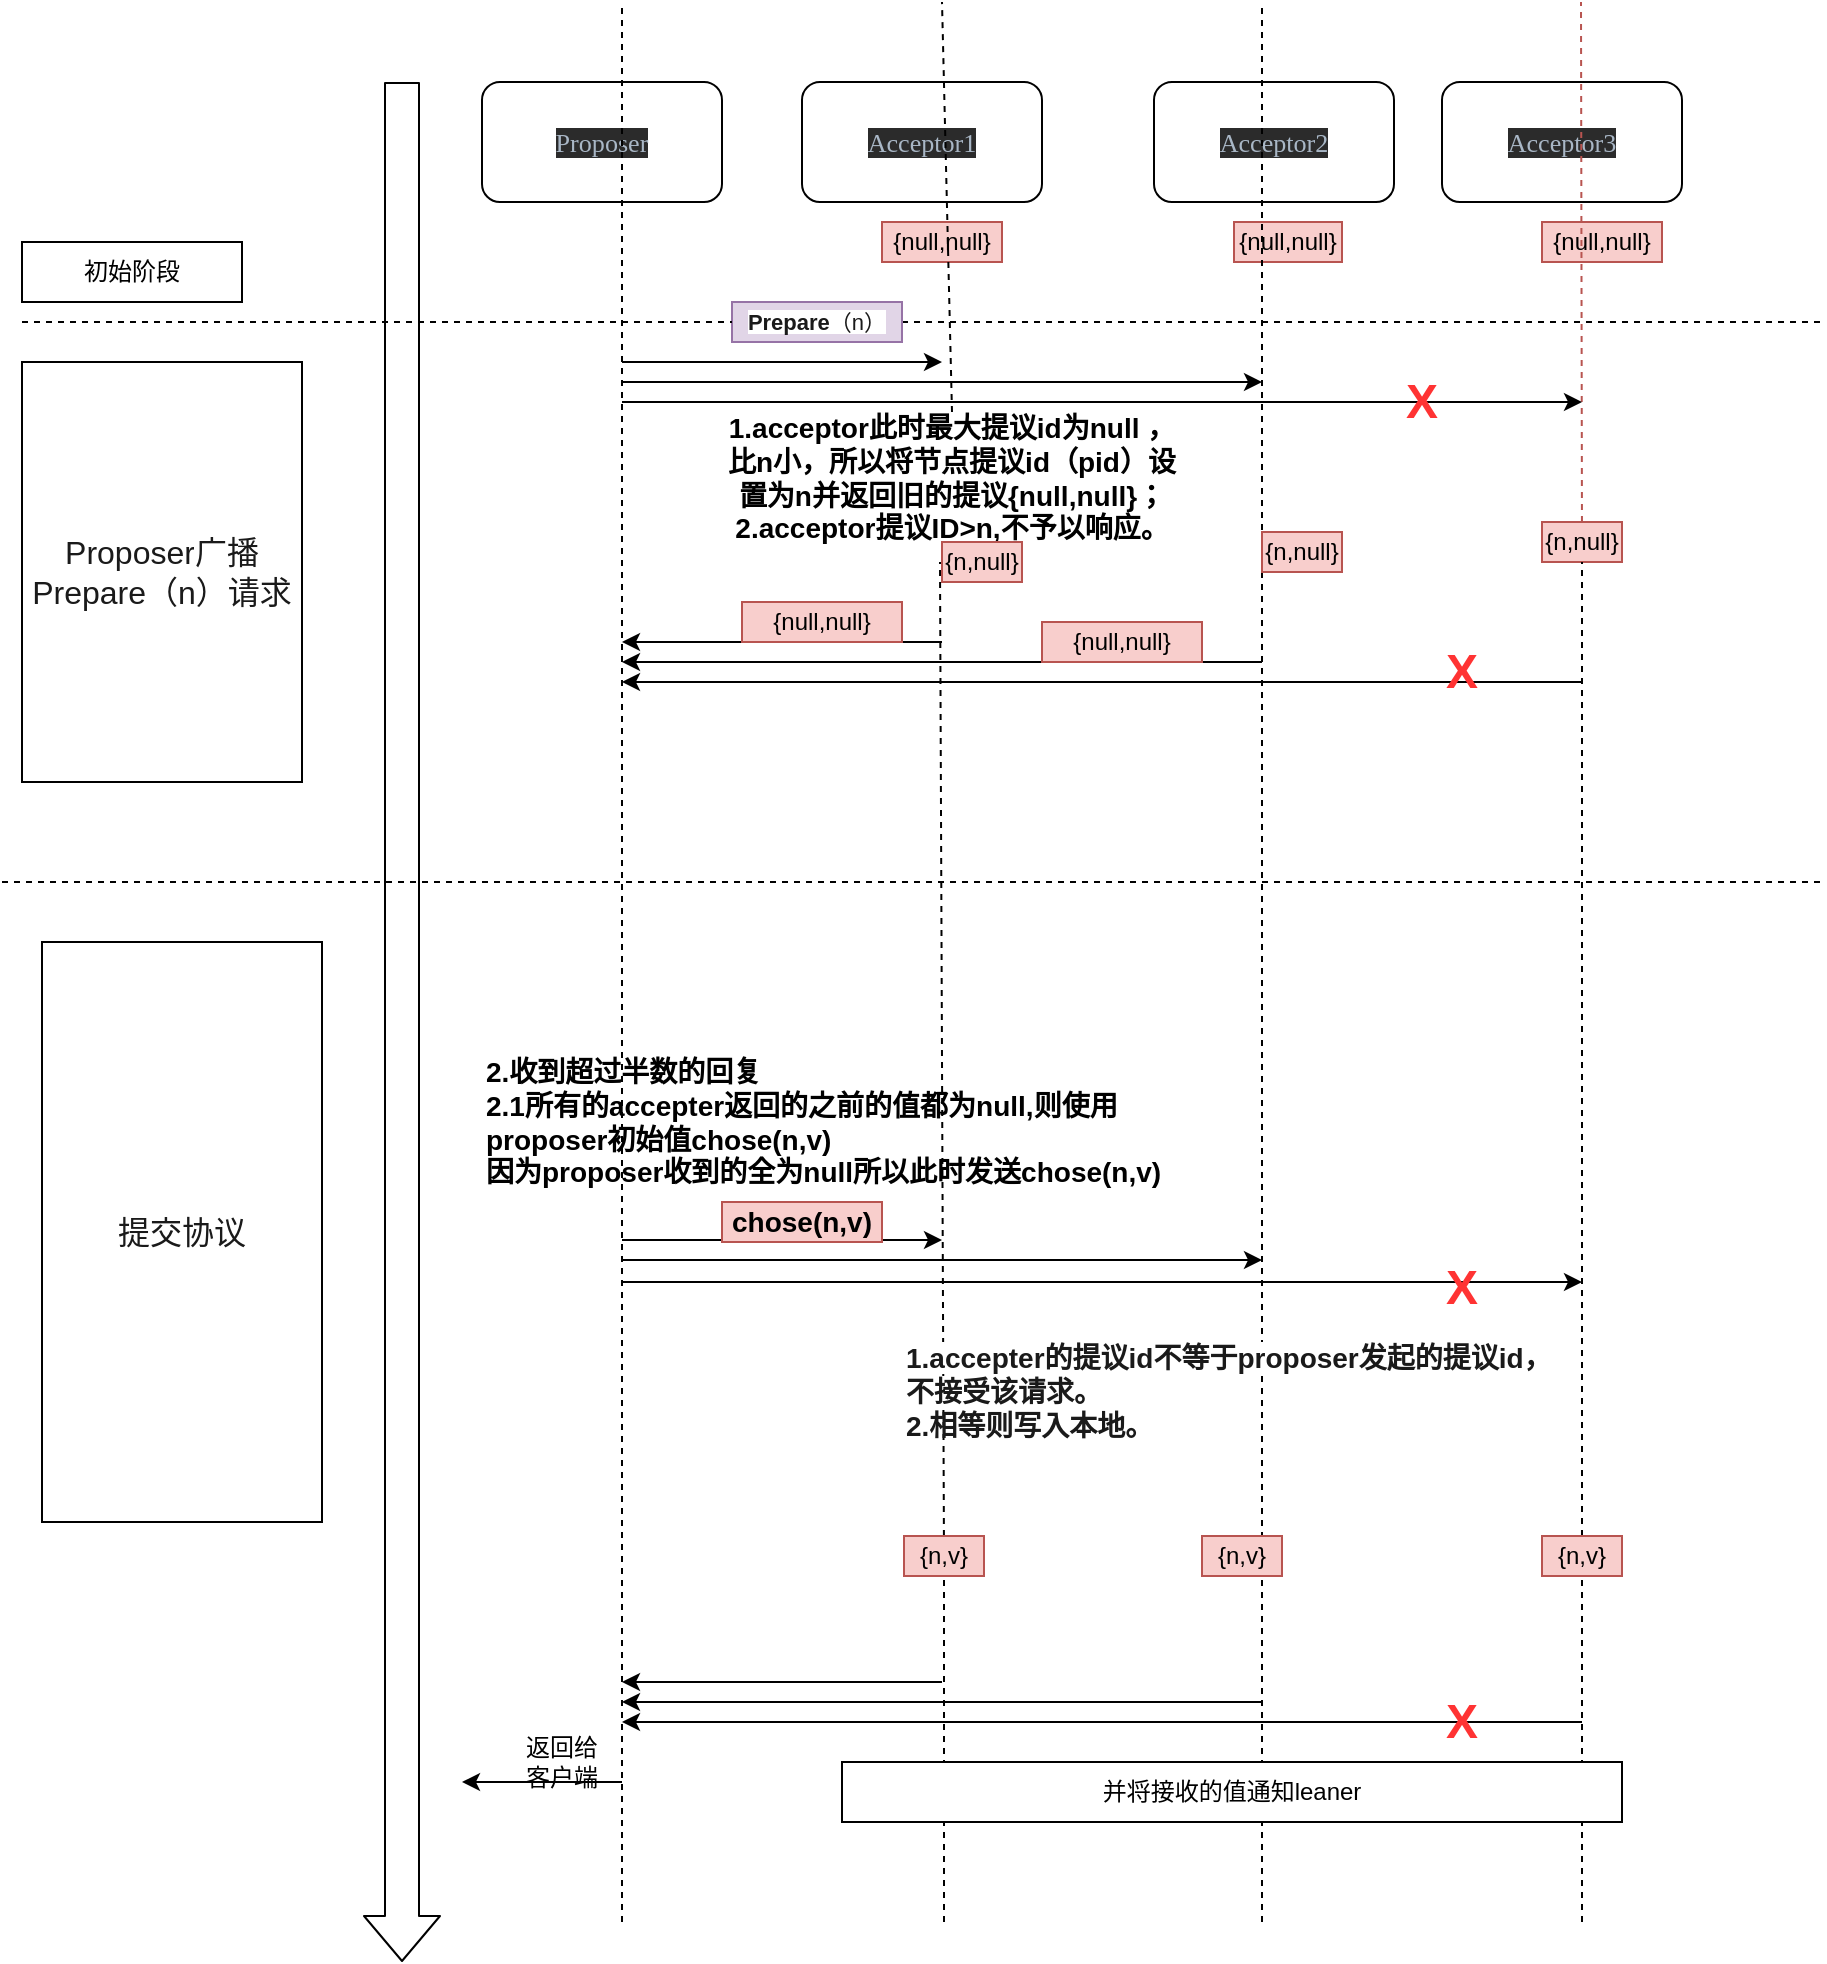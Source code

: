 <mxfile version="12.9.7" type="github">
  <diagram id="Tc_pUu0b5OjexrBTVaqU" name="Page-1">
    <mxGraphModel dx="1141" dy="615" grid="1" gridSize="10" guides="1" tooltips="1" connect="1" arrows="1" fold="1" page="1" pageScale="1" pageWidth="1169" pageHeight="1654" math="0" shadow="0">
      <root>
        <mxCell id="0" />
        <mxCell id="1" parent="0" />
        <mxCell id="7ta8_fFA_AG8zGfYHGPT-1" value="&lt;pre style=&quot;background-color: #2b2b2b ; color: #a9b7c6 ; font-family: &amp;#34;consolas&amp;#34; ; font-size: 9.8pt&quot;&gt;Proposer&lt;/pre&gt;" style="rounded=1;whiteSpace=wrap;html=1;" vertex="1" parent="1">
          <mxGeometry x="250" y="80" width="120" height="60" as="geometry" />
        </mxCell>
        <mxCell id="7ta8_fFA_AG8zGfYHGPT-2" value="&lt;pre style=&quot;background-color: #2b2b2b ; color: #a9b7c6 ; font-family: &amp;#34;consolas&amp;#34; ; font-size: 9.8pt&quot;&gt;&lt;pre style=&quot;font-family: &amp;#34;consolas&amp;#34; ; font-size: 9.8pt&quot;&gt;Acceptor1&lt;/pre&gt;&lt;/pre&gt;" style="rounded=1;whiteSpace=wrap;html=1;" vertex="1" parent="1">
          <mxGeometry x="410" y="80" width="120" height="60" as="geometry" />
        </mxCell>
        <mxCell id="7ta8_fFA_AG8zGfYHGPT-3" value="&lt;pre style=&quot;background-color: #2b2b2b ; color: #a9b7c6 ; font-family: &amp;#34;consolas&amp;#34; ; font-size: 9.8pt&quot;&gt;&lt;pre style=&quot;font-family: &amp;#34;consolas&amp;#34; ; font-size: 9.8pt&quot;&gt;Acceptor2&lt;/pre&gt;&lt;/pre&gt;" style="rounded=1;whiteSpace=wrap;html=1;" vertex="1" parent="1">
          <mxGeometry x="586" y="80" width="120" height="60" as="geometry" />
        </mxCell>
        <mxCell id="7ta8_fFA_AG8zGfYHGPT-4" value="" style="shape=flexArrow;endArrow=classic;html=1;width=17;endSize=7.17;" edge="1" parent="1">
          <mxGeometry width="50" height="50" relative="1" as="geometry">
            <mxPoint x="210" y="80" as="sourcePoint" />
            <mxPoint x="210" y="1020" as="targetPoint" />
          </mxGeometry>
        </mxCell>
        <mxCell id="7ta8_fFA_AG8zGfYHGPT-5" value="" style="endArrow=none;dashed=1;html=1;" edge="1" parent="1" source="7ta8_fFA_AG8zGfYHGPT-25">
          <mxGeometry width="50" height="50" relative="1" as="geometry">
            <mxPoint x="20" y="200" as="sourcePoint" />
            <mxPoint x="920" y="200" as="targetPoint" />
          </mxGeometry>
        </mxCell>
        <mxCell id="7ta8_fFA_AG8zGfYHGPT-6" value="&lt;pre style=&quot;background-color: #2b2b2b ; color: #a9b7c6 ; font-family: &amp;#34;consolas&amp;#34; ; font-size: 9.8pt&quot;&gt;&lt;pre style=&quot;font-family: &amp;#34;consolas&amp;#34; ; font-size: 9.8pt&quot;&gt;Acceptor3&lt;/pre&gt;&lt;/pre&gt;" style="rounded=1;whiteSpace=wrap;html=1;" vertex="1" parent="1">
          <mxGeometry x="730" y="80" width="120" height="60" as="geometry" />
        </mxCell>
        <mxCell id="7ta8_fFA_AG8zGfYHGPT-7" value="初始阶段" style="rounded=0;whiteSpace=wrap;html=1;" vertex="1" parent="1">
          <mxGeometry x="20" y="160" width="110" height="30" as="geometry" />
        </mxCell>
        <mxCell id="7ta8_fFA_AG8zGfYHGPT-8" value="{null,null}" style="text;html=1;strokeColor=#b85450;fillColor=#f8cecc;align=center;verticalAlign=middle;whiteSpace=wrap;rounded=0;" vertex="1" parent="1">
          <mxGeometry x="450" y="150" width="60" height="20" as="geometry" />
        </mxCell>
        <mxCell id="7ta8_fFA_AG8zGfYHGPT-9" value="{null,null}" style="text;html=1;strokeColor=#b85450;fillColor=#f8cecc;align=center;verticalAlign=middle;whiteSpace=wrap;rounded=0;" vertex="1" parent="1">
          <mxGeometry x="626" y="150" width="54" height="20" as="geometry" />
        </mxCell>
        <mxCell id="7ta8_fFA_AG8zGfYHGPT-10" value="{null,null}" style="text;html=1;strokeColor=#b85450;fillColor=#f8cecc;align=center;verticalAlign=middle;whiteSpace=wrap;rounded=0;" vertex="1" parent="1">
          <mxGeometry x="780" y="150" width="60" height="20" as="geometry" />
        </mxCell>
        <mxCell id="7ta8_fFA_AG8zGfYHGPT-11" value="&lt;span style=&quot;color: rgb(26 , 26 , 26) ; font-family: , &amp;#34;blinkmacsystemfont&amp;#34; , &amp;#34;helvetica neue&amp;#34; , &amp;#34;pingfang sc&amp;#34; , &amp;#34;microsoft yahei&amp;#34; , &amp;#34;source han sans sc&amp;#34; , &amp;#34;noto sans cjk sc&amp;#34; , &amp;#34;wenquanyi micro hei&amp;#34; , sans-serif ; font-size: medium ; text-align: left ; background-color: rgb(255 , 255 , 255)&quot;&gt;Proposer&lt;/span&gt;&lt;span style=&quot;color: rgb(26 , 26 , 26) ; font-family: , &amp;#34;blinkmacsystemfont&amp;#34; , &amp;#34;helvetica neue&amp;#34; , &amp;#34;pingfang sc&amp;#34; , &amp;#34;microsoft yahei&amp;#34; , &amp;#34;source han sans sc&amp;#34; , &amp;#34;noto sans cjk sc&amp;#34; , &amp;#34;wenquanyi micro hei&amp;#34; , sans-serif ; font-size: medium ; text-align: left ; background-color: rgb(255 , 255 , 255)&quot;&gt;广播Prepare（n）请求&lt;/span&gt;" style="rounded=0;whiteSpace=wrap;html=1;" vertex="1" parent="1">
          <mxGeometry x="20" y="220" width="140" height="210" as="geometry" />
        </mxCell>
        <mxCell id="7ta8_fFA_AG8zGfYHGPT-12" value="" style="endArrow=none;dashed=1;html=1;" edge="1" parent="1">
          <mxGeometry width="50" height="50" relative="1" as="geometry">
            <mxPoint x="320" y="1000" as="sourcePoint" />
            <mxPoint x="320" y="40" as="targetPoint" />
          </mxGeometry>
        </mxCell>
        <mxCell id="7ta8_fFA_AG8zGfYHGPT-13" value="" style="endArrow=none;dashed=1;html=1;exitX=0.5;exitY=0;exitDx=0;exitDy=0;" edge="1" parent="1" source="7ta8_fFA_AG8zGfYHGPT-19">
          <mxGeometry width="50" height="50" relative="1" as="geometry">
            <mxPoint x="480" y="912.4" as="sourcePoint" />
            <mxPoint x="480" y="40" as="targetPoint" />
          </mxGeometry>
        </mxCell>
        <mxCell id="7ta8_fFA_AG8zGfYHGPT-14" value="" style="endArrow=none;dashed=1;html=1;" edge="1" parent="1">
          <mxGeometry width="50" height="50" relative="1" as="geometry">
            <mxPoint x="640" y="1000" as="sourcePoint" />
            <mxPoint x="640" y="40" as="targetPoint" />
          </mxGeometry>
        </mxCell>
        <mxCell id="7ta8_fFA_AG8zGfYHGPT-15" value="" style="endArrow=none;dashed=1;html=1;fillColor=#f8cecc;strokeColor=#b85450;" edge="1" parent="1" source="7ta8_fFA_AG8zGfYHGPT-23">
          <mxGeometry width="50" height="50" relative="1" as="geometry">
            <mxPoint x="799.5" y="912.4" as="sourcePoint" />
            <mxPoint x="799.5" y="40" as="targetPoint" />
          </mxGeometry>
        </mxCell>
        <mxCell id="7ta8_fFA_AG8zGfYHGPT-16" value="" style="endArrow=classic;html=1;" edge="1" parent="1">
          <mxGeometry width="50" height="50" relative="1" as="geometry">
            <mxPoint x="320" y="220" as="sourcePoint" />
            <mxPoint x="480" y="220" as="targetPoint" />
          </mxGeometry>
        </mxCell>
        <mxCell id="7ta8_fFA_AG8zGfYHGPT-17" value="" style="endArrow=classic;html=1;" edge="1" parent="1">
          <mxGeometry width="50" height="50" relative="1" as="geometry">
            <mxPoint x="320" y="230" as="sourcePoint" />
            <mxPoint x="640" y="230" as="targetPoint" />
          </mxGeometry>
        </mxCell>
        <mxCell id="7ta8_fFA_AG8zGfYHGPT-18" value="" style="endArrow=classic;html=1;" edge="1" parent="1">
          <mxGeometry width="50" height="50" relative="1" as="geometry">
            <mxPoint x="320" y="240" as="sourcePoint" />
            <mxPoint x="800" y="240" as="targetPoint" />
          </mxGeometry>
        </mxCell>
        <mxCell id="7ta8_fFA_AG8zGfYHGPT-19" value="&lt;b&gt;&lt;font style=&quot;font-size: 14px&quot;&gt;1.acceptor此时最大提议id为null ，比n小，所以将节点提议id（pid）设置为n并返回旧的提议{null,null}；&lt;br&gt;2.acceptor提议ID&amp;gt;n,不予以响应。&lt;/font&gt;&lt;/b&gt;" style="text;html=1;strokeColor=none;fillColor=none;align=center;verticalAlign=middle;whiteSpace=wrap;rounded=0;" vertex="1" parent="1">
          <mxGeometry x="370" y="245" width="230" height="65" as="geometry" />
        </mxCell>
        <mxCell id="7ta8_fFA_AG8zGfYHGPT-20" value="" style="endArrow=none;dashed=1;html=1;" edge="1" parent="1" source="7ta8_fFA_AG8zGfYHGPT-41">
          <mxGeometry width="50" height="50" relative="1" as="geometry">
            <mxPoint x="479" y="912.4" as="sourcePoint" />
            <mxPoint x="479" y="320" as="targetPoint" />
          </mxGeometry>
        </mxCell>
        <mxCell id="7ta8_fFA_AG8zGfYHGPT-21" value="{n,null}" style="text;html=1;strokeColor=#b85450;fillColor=#f8cecc;align=center;verticalAlign=middle;whiteSpace=wrap;rounded=0;" vertex="1" parent="1">
          <mxGeometry x="480" y="310" width="40" height="20" as="geometry" />
        </mxCell>
        <mxCell id="7ta8_fFA_AG8zGfYHGPT-22" value="{n,null}" style="text;html=1;strokeColor=#b85450;fillColor=#f8cecc;align=center;verticalAlign=middle;whiteSpace=wrap;rounded=0;" vertex="1" parent="1">
          <mxGeometry x="640" y="305" width="40" height="20" as="geometry" />
        </mxCell>
        <mxCell id="7ta8_fFA_AG8zGfYHGPT-23" value="{n,null}" style="text;html=1;strokeColor=#b85450;fillColor=#f8cecc;align=center;verticalAlign=middle;whiteSpace=wrap;rounded=0;" vertex="1" parent="1">
          <mxGeometry x="780" y="300" width="40" height="20" as="geometry" />
        </mxCell>
        <mxCell id="7ta8_fFA_AG8zGfYHGPT-24" value="" style="endArrow=none;dashed=1;html=1;" edge="1" parent="1" source="7ta8_fFA_AG8zGfYHGPT-44" target="7ta8_fFA_AG8zGfYHGPT-23">
          <mxGeometry width="50" height="50" relative="1" as="geometry">
            <mxPoint x="799.5" y="912.4" as="sourcePoint" />
            <mxPoint x="799.5" y="40" as="targetPoint" />
          </mxGeometry>
        </mxCell>
        <mxCell id="7ta8_fFA_AG8zGfYHGPT-25" value="&lt;span style=&quot;color: rgb(26 , 26 , 26) ; text-align: left ; background-color: rgb(255 , 255 , 255) ; font-size: 11px&quot;&gt;&lt;b&gt;Prepare&lt;/b&gt;（n）&lt;/span&gt;" style="text;html=1;strokeColor=#9673a6;fillColor=#e1d5e7;align=center;verticalAlign=middle;whiteSpace=wrap;rounded=0;" vertex="1" parent="1">
          <mxGeometry x="375" y="190" width="85" height="20" as="geometry" />
        </mxCell>
        <mxCell id="7ta8_fFA_AG8zGfYHGPT-26" value="" style="endArrow=none;dashed=1;html=1;" edge="1" parent="1" target="7ta8_fFA_AG8zGfYHGPT-25">
          <mxGeometry width="50" height="50" relative="1" as="geometry">
            <mxPoint x="20" y="200" as="sourcePoint" />
            <mxPoint x="920" y="200" as="targetPoint" />
          </mxGeometry>
        </mxCell>
        <mxCell id="7ta8_fFA_AG8zGfYHGPT-27" value="" style="endArrow=classic;html=1;" edge="1" parent="1">
          <mxGeometry width="50" height="50" relative="1" as="geometry">
            <mxPoint x="480" y="360" as="sourcePoint" />
            <mxPoint x="320" y="360" as="targetPoint" />
          </mxGeometry>
        </mxCell>
        <mxCell id="7ta8_fFA_AG8zGfYHGPT-28" value="" style="endArrow=classic;html=1;" edge="1" parent="1">
          <mxGeometry width="50" height="50" relative="1" as="geometry">
            <mxPoint x="640" y="370" as="sourcePoint" />
            <mxPoint x="320" y="370" as="targetPoint" />
          </mxGeometry>
        </mxCell>
        <mxCell id="7ta8_fFA_AG8zGfYHGPT-29" value="" style="endArrow=classic;html=1;" edge="1" parent="1">
          <mxGeometry width="50" height="50" relative="1" as="geometry">
            <mxPoint x="800" y="380" as="sourcePoint" />
            <mxPoint x="320" y="380" as="targetPoint" />
          </mxGeometry>
        </mxCell>
        <mxCell id="7ta8_fFA_AG8zGfYHGPT-30" value="{null,null}" style="text;html=1;strokeColor=#b85450;fillColor=#f8cecc;align=center;verticalAlign=middle;whiteSpace=wrap;rounded=0;" vertex="1" parent="1">
          <mxGeometry x="380" y="340" width="80" height="20" as="geometry" />
        </mxCell>
        <mxCell id="7ta8_fFA_AG8zGfYHGPT-31" value="{null,null}" style="text;html=1;strokeColor=#b85450;fillColor=#f8cecc;align=center;verticalAlign=middle;whiteSpace=wrap;rounded=0;" vertex="1" parent="1">
          <mxGeometry x="530" y="350" width="80" height="20" as="geometry" />
        </mxCell>
        <mxCell id="7ta8_fFA_AG8zGfYHGPT-33" value="" style="endArrow=none;dashed=1;html=1;" edge="1" parent="1">
          <mxGeometry width="50" height="50" relative="1" as="geometry">
            <mxPoint x="10" y="480" as="sourcePoint" />
            <mxPoint x="920" y="480" as="targetPoint" />
          </mxGeometry>
        </mxCell>
        <mxCell id="7ta8_fFA_AG8zGfYHGPT-34" value="&lt;div style=&quot;text-align: left&quot;&gt;&lt;font color=&quot;#1a1a1a&quot; size=&quot;3&quot;&gt;&lt;span style=&quot;background-color: rgb(255 , 255 , 255)&quot;&gt;提交协议&lt;/span&gt;&lt;/font&gt;&lt;/div&gt;" style="rounded=0;whiteSpace=wrap;html=1;" vertex="1" parent="1">
          <mxGeometry x="30" y="510" width="140" height="290" as="geometry" />
        </mxCell>
        <mxCell id="7ta8_fFA_AG8zGfYHGPT-35" value="&lt;b&gt;&lt;font style=&quot;font-size: 14px&quot;&gt;2.收到超过半数的回复&lt;/font&gt;&lt;/b&gt;&lt;br&gt;&lt;b&gt;&lt;font style=&quot;font-size: 14px&quot;&gt;&lt;div&gt;&lt;b style=&quot;font-size: 12px&quot;&gt;&lt;font style=&quot;font-size: 14px&quot;&gt;2.1所有的accepter返回的之前的值都为null,则使用proposer初始值chose(n,v)&lt;/font&gt;&lt;/b&gt;&lt;/div&gt;&lt;div&gt;因为proposer收到的全为null所以此时发送chose(n,v)&lt;/div&gt;&lt;/font&gt;&lt;/b&gt;" style="text;html=1;strokeColor=none;fillColor=none;align=left;verticalAlign=middle;whiteSpace=wrap;rounded=0;" vertex="1" parent="1">
          <mxGeometry x="250" y="560" width="350" height="80" as="geometry" />
        </mxCell>
        <mxCell id="7ta8_fFA_AG8zGfYHGPT-36" value="" style="endArrow=classic;html=1;" edge="1" parent="1">
          <mxGeometry width="50" height="50" relative="1" as="geometry">
            <mxPoint x="320" y="659" as="sourcePoint" />
            <mxPoint x="480" y="659" as="targetPoint" />
          </mxGeometry>
        </mxCell>
        <mxCell id="7ta8_fFA_AG8zGfYHGPT-37" value="" style="endArrow=classic;html=1;" edge="1" parent="1">
          <mxGeometry width="50" height="50" relative="1" as="geometry">
            <mxPoint x="320" y="669" as="sourcePoint" />
            <mxPoint x="640" y="669" as="targetPoint" />
          </mxGeometry>
        </mxCell>
        <mxCell id="7ta8_fFA_AG8zGfYHGPT-38" value="" style="endArrow=classic;html=1;" edge="1" parent="1">
          <mxGeometry width="50" height="50" relative="1" as="geometry">
            <mxPoint x="320" y="680" as="sourcePoint" />
            <mxPoint x="800" y="680" as="targetPoint" />
          </mxGeometry>
        </mxCell>
        <mxCell id="7ta8_fFA_AG8zGfYHGPT-39" value="&lt;b style=&quot;text-align: left&quot;&gt;&lt;font style=&quot;font-size: 14px&quot;&gt;chose(n,v)&lt;/font&gt;&lt;/b&gt;" style="text;html=1;strokeColor=#b85450;fillColor=#f8cecc;align=center;verticalAlign=middle;whiteSpace=wrap;rounded=0;" vertex="1" parent="1">
          <mxGeometry x="370" y="640" width="80" height="20" as="geometry" />
        </mxCell>
        <mxCell id="7ta8_fFA_AG8zGfYHGPT-40" value="&lt;span style=&quot;color: rgb(26 , 26 , 26) ; font-size: 14px ; background-color: rgb(255 , 255 , 255)&quot;&gt;&lt;b&gt;1.accepter的提议id不等于proposer发起的提议id，不接受该请求。&lt;br&gt;&lt;div&gt;&lt;b&gt;2.相等则写入本地。&lt;/b&gt;&lt;/div&gt;&lt;/b&gt;&lt;/span&gt;" style="text;html=1;strokeColor=none;fillColor=none;align=left;verticalAlign=middle;whiteSpace=wrap;rounded=0;" vertex="1" parent="1">
          <mxGeometry x="460" y="700" width="325" height="70" as="geometry" />
        </mxCell>
        <mxCell id="7ta8_fFA_AG8zGfYHGPT-41" value="{n,v}" style="text;html=1;strokeColor=#b85450;fillColor=#f8cecc;align=center;verticalAlign=middle;whiteSpace=wrap;rounded=0;" vertex="1" parent="1">
          <mxGeometry x="461" y="807" width="40" height="20" as="geometry" />
        </mxCell>
        <mxCell id="7ta8_fFA_AG8zGfYHGPT-42" value="" style="endArrow=none;dashed=1;html=1;" edge="1" parent="1" target="7ta8_fFA_AG8zGfYHGPT-41">
          <mxGeometry width="50" height="50" relative="1" as="geometry">
            <mxPoint x="481" y="1000" as="sourcePoint" />
            <mxPoint x="479" y="320" as="targetPoint" />
          </mxGeometry>
        </mxCell>
        <mxCell id="7ta8_fFA_AG8zGfYHGPT-43" value="{n,v}" style="text;html=1;strokeColor=#b85450;fillColor=#f8cecc;align=center;verticalAlign=middle;whiteSpace=wrap;rounded=0;" vertex="1" parent="1">
          <mxGeometry x="610" y="807" width="40" height="20" as="geometry" />
        </mxCell>
        <mxCell id="7ta8_fFA_AG8zGfYHGPT-44" value="{n,v}" style="text;html=1;strokeColor=#b85450;fillColor=#f8cecc;align=center;verticalAlign=middle;whiteSpace=wrap;rounded=0;" vertex="1" parent="1">
          <mxGeometry x="780" y="807" width="40" height="20" as="geometry" />
        </mxCell>
        <mxCell id="7ta8_fFA_AG8zGfYHGPT-45" value="" style="endArrow=none;dashed=1;html=1;" edge="1" parent="1" target="7ta8_fFA_AG8zGfYHGPT-44">
          <mxGeometry width="50" height="50" relative="1" as="geometry">
            <mxPoint x="800" y="1000" as="sourcePoint" />
            <mxPoint x="799.992" y="320" as="targetPoint" />
          </mxGeometry>
        </mxCell>
        <mxCell id="7ta8_fFA_AG8zGfYHGPT-46" value="" style="endArrow=classic;html=1;" edge="1" parent="1">
          <mxGeometry width="50" height="50" relative="1" as="geometry">
            <mxPoint x="480" y="880" as="sourcePoint" />
            <mxPoint x="320" y="880" as="targetPoint" />
          </mxGeometry>
        </mxCell>
        <mxCell id="7ta8_fFA_AG8zGfYHGPT-47" value="" style="endArrow=classic;html=1;" edge="1" parent="1">
          <mxGeometry width="50" height="50" relative="1" as="geometry">
            <mxPoint x="640" y="890" as="sourcePoint" />
            <mxPoint x="320" y="890" as="targetPoint" />
          </mxGeometry>
        </mxCell>
        <mxCell id="7ta8_fFA_AG8zGfYHGPT-48" value="" style="endArrow=classic;html=1;" edge="1" parent="1">
          <mxGeometry width="50" height="50" relative="1" as="geometry">
            <mxPoint x="800" y="900" as="sourcePoint" />
            <mxPoint x="320" y="900" as="targetPoint" />
          </mxGeometry>
        </mxCell>
        <mxCell id="7ta8_fFA_AG8zGfYHGPT-49" value="并将接收的值通知leaner" style="rounded=0;whiteSpace=wrap;html=1;" vertex="1" parent="1">
          <mxGeometry x="430" y="920" width="390" height="30" as="geometry" />
        </mxCell>
        <mxCell id="7ta8_fFA_AG8zGfYHGPT-50" value="" style="endArrow=classic;html=1;" edge="1" parent="1">
          <mxGeometry width="50" height="50" relative="1" as="geometry">
            <mxPoint x="320" y="930" as="sourcePoint" />
            <mxPoint x="240" y="930" as="targetPoint" />
          </mxGeometry>
        </mxCell>
        <mxCell id="7ta8_fFA_AG8zGfYHGPT-51" value="返回给客户端" style="text;html=1;strokeColor=none;fillColor=none;align=center;verticalAlign=middle;whiteSpace=wrap;rounded=0;" vertex="1" parent="1">
          <mxGeometry x="270" y="910" width="40" height="20" as="geometry" />
        </mxCell>
        <mxCell id="7ta8_fFA_AG8zGfYHGPT-55" value="&lt;font size=&quot;1&quot; color=&quot;#ff3333&quot;&gt;&lt;b style=&quot;font-size: 24px&quot;&gt;X&lt;/b&gt;&lt;/font&gt;" style="text;html=1;strokeColor=none;fillColor=none;align=center;verticalAlign=middle;whiteSpace=wrap;rounded=0;" vertex="1" parent="1">
          <mxGeometry x="700" y="230" width="40" height="20" as="geometry" />
        </mxCell>
        <mxCell id="7ta8_fFA_AG8zGfYHGPT-56" value="&lt;font size=&quot;1&quot; color=&quot;#ff3333&quot;&gt;&lt;b style=&quot;font-size: 24px&quot;&gt;X&lt;/b&gt;&lt;/font&gt;" style="text;html=1;strokeColor=none;fillColor=none;align=center;verticalAlign=middle;whiteSpace=wrap;rounded=0;" vertex="1" parent="1">
          <mxGeometry x="720" y="365" width="40" height="20" as="geometry" />
        </mxCell>
        <mxCell id="7ta8_fFA_AG8zGfYHGPT-59" value="&lt;font size=&quot;1&quot; color=&quot;#ff3333&quot;&gt;&lt;b style=&quot;font-size: 24px&quot;&gt;X&lt;/b&gt;&lt;/font&gt;" style="text;html=1;strokeColor=none;fillColor=none;align=center;verticalAlign=middle;whiteSpace=wrap;rounded=0;" vertex="1" parent="1">
          <mxGeometry x="720" y="673" width="40" height="20" as="geometry" />
        </mxCell>
        <mxCell id="7ta8_fFA_AG8zGfYHGPT-60" value="&lt;font size=&quot;1&quot; color=&quot;#ff3333&quot;&gt;&lt;b style=&quot;font-size: 24px&quot;&gt;X&lt;/b&gt;&lt;/font&gt;" style="text;html=1;strokeColor=none;fillColor=none;align=center;verticalAlign=middle;whiteSpace=wrap;rounded=0;" vertex="1" parent="1">
          <mxGeometry x="720" y="890" width="40" height="20" as="geometry" />
        </mxCell>
      </root>
    </mxGraphModel>
  </diagram>
</mxfile>

